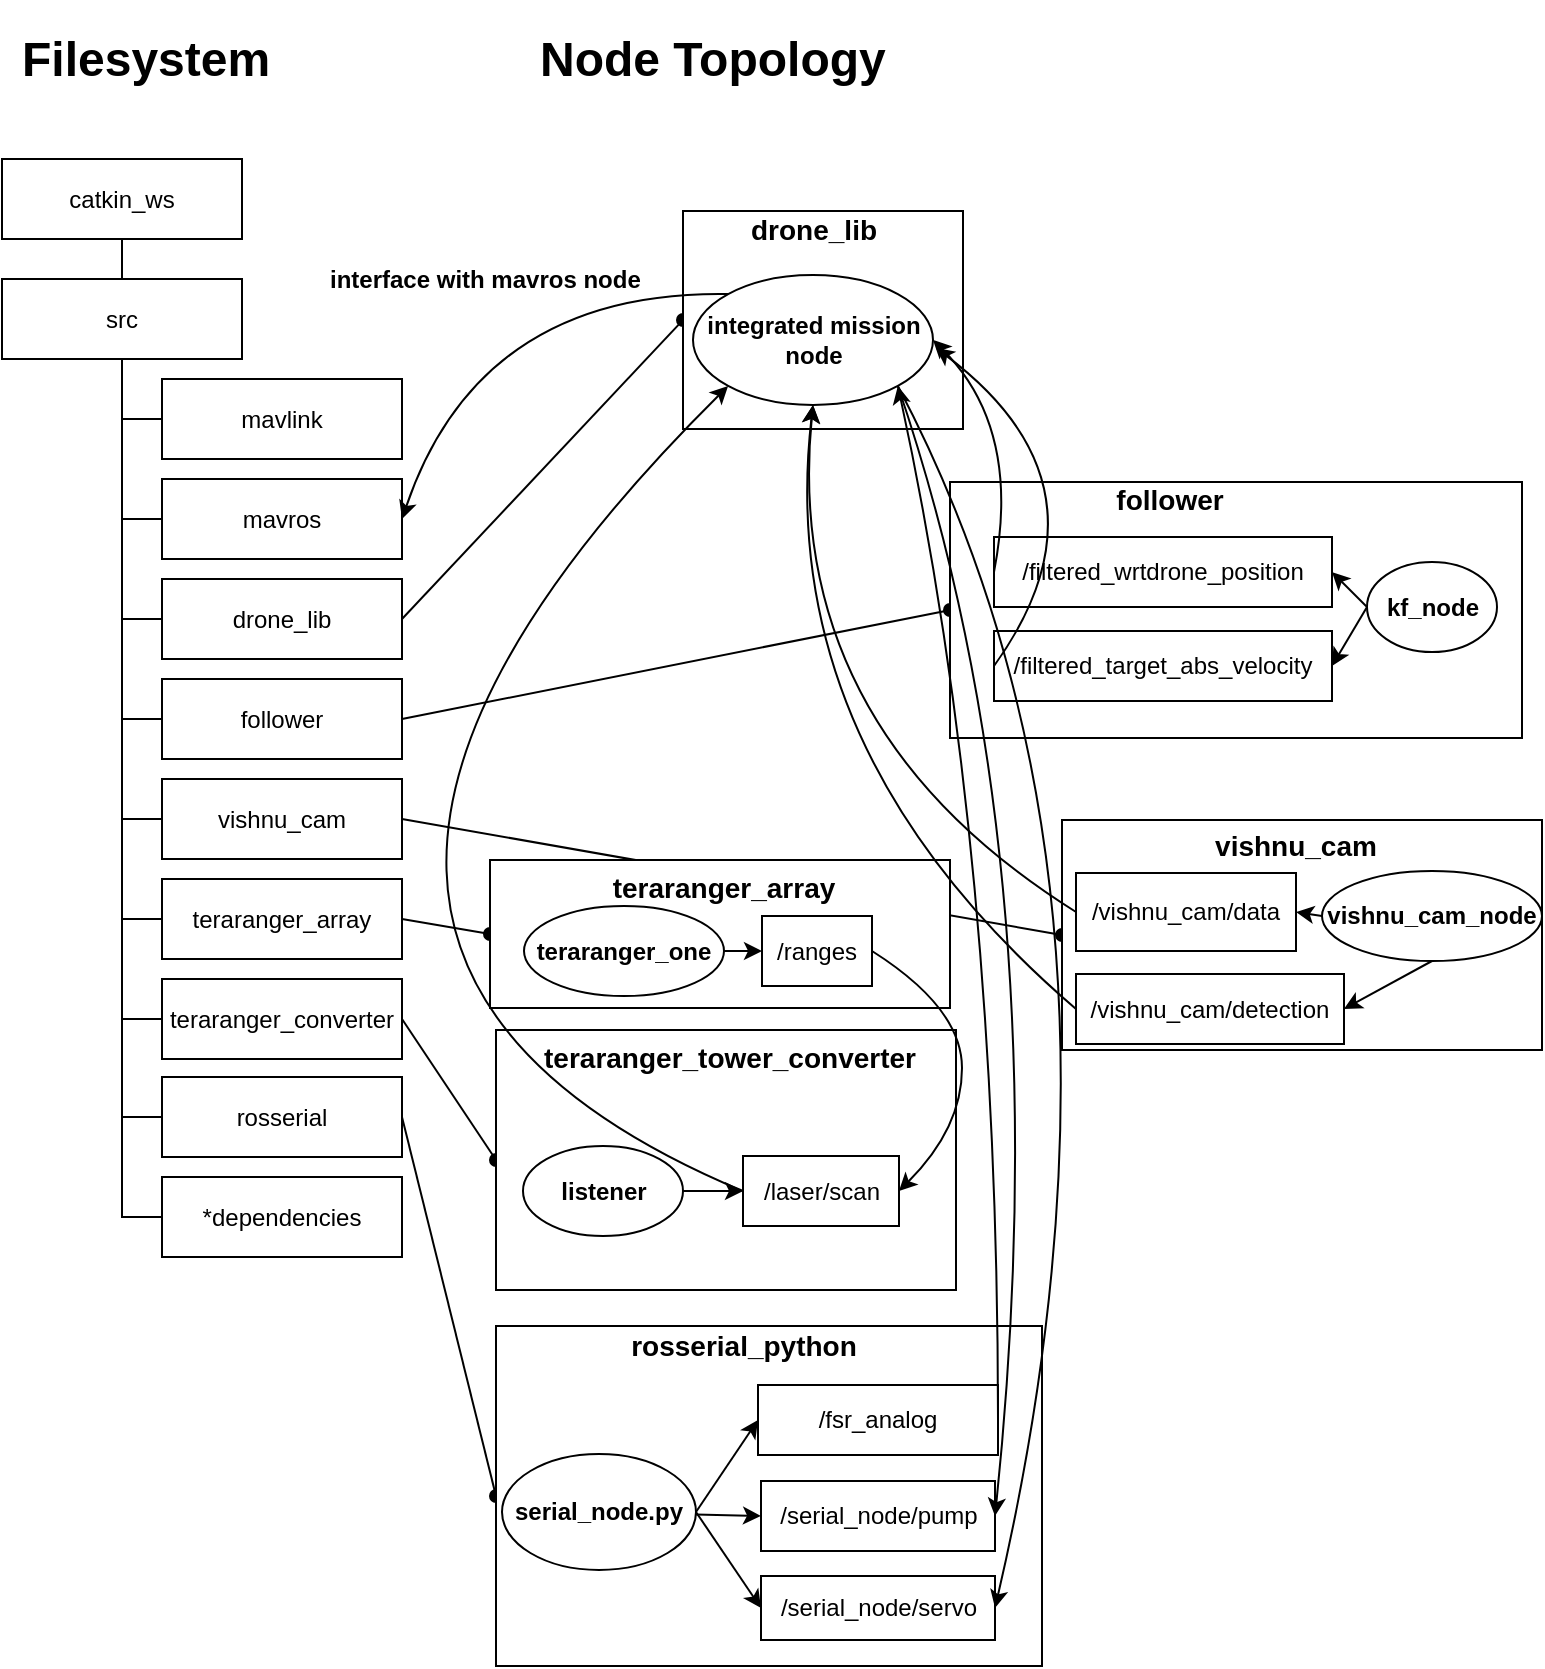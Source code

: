 <mxfile version="10.7.7" type="github"><diagram id="eN8jNN-qrOfWh6E4UCxf" name="Page-1"><mxGraphModel dx="840" dy="404" grid="1" gridSize="10" guides="1" tooltips="1" connect="1" arrows="0" fold="1" page="1" pageScale="1" pageWidth="827" pageHeight="1169" math="0" shadow="0"><root><mxCell id="0"/><mxCell id="1" parent="0"/><mxCell id="c_oRmdnFLjRtVuZwoYHz-2" style="rounded=0;orthogonalLoop=1;jettySize=auto;html=1;exitX=0.5;exitY=1;exitDx=0;exitDy=0;endArrow=none;endFill=0;entryX=0.5;entryY=0;entryDx=0;entryDy=0;fontSize=12;" edge="1" parent="1" source="c_oRmdnFLjRtVuZwoYHz-1" target="c_oRmdnFLjRtVuZwoYHz-3"><mxGeometry relative="1" as="geometry"><mxPoint x="110" y="165.5" as="targetPoint"/></mxGeometry></mxCell><mxCell id="c_oRmdnFLjRtVuZwoYHz-1" value="catkin_ws" style="rounded=0;whiteSpace=wrap;html=1;fontSize=12;" vertex="1" parent="1"><mxGeometry x="50" y="105.5" width="120" height="40" as="geometry"/></mxCell><mxCell id="c_oRmdnFLjRtVuZwoYHz-4" style="edgeStyle=none;rounded=0;orthogonalLoop=1;jettySize=auto;html=1;exitX=0.5;exitY=1;exitDx=0;exitDy=0;endArrow=none;endFill=0;fontSize=12;" edge="1" parent="1" source="c_oRmdnFLjRtVuZwoYHz-3"><mxGeometry relative="1" as="geometry"><mxPoint x="130" y="235.5" as="targetPoint"/><Array as="points"><mxPoint x="110" y="235.5"/></Array></mxGeometry></mxCell><mxCell id="c_oRmdnFLjRtVuZwoYHz-3" value="src&lt;br style=&quot;font-size: 12px;&quot;&gt;" style="rounded=0;whiteSpace=wrap;html=1;fontSize=12;" vertex="1" parent="1"><mxGeometry x="50" y="165.5" width="120" height="40" as="geometry"/></mxCell><mxCell id="c_oRmdnFLjRtVuZwoYHz-5" value="mavlink&lt;br style=&quot;font-size: 12px;&quot;&gt;" style="rounded=0;whiteSpace=wrap;html=1;fontSize=12;" vertex="1" parent="1"><mxGeometry x="130" y="215.5" width="120" height="40" as="geometry"/></mxCell><mxCell id="c_oRmdnFLjRtVuZwoYHz-6" style="edgeStyle=none;rounded=0;orthogonalLoop=1;jettySize=auto;html=1;endArrow=none;endFill=0;entryX=0;entryY=0.5;entryDx=0;entryDy=0;fontSize=12;" edge="1" parent="1" target="c_oRmdnFLjRtVuZwoYHz-7"><mxGeometry relative="1" as="geometry"><mxPoint x="130" y="295.5" as="targetPoint"/><mxPoint x="110" y="235.5" as="sourcePoint"/><Array as="points"><mxPoint x="110" y="285.5"/></Array></mxGeometry></mxCell><mxCell id="c_oRmdnFLjRtVuZwoYHz-7" value="mavros&lt;br style=&quot;font-size: 12px;&quot;&gt;" style="rounded=0;whiteSpace=wrap;html=1;fontSize=12;" vertex="1" parent="1"><mxGeometry x="130" y="265.5" width="120" height="40" as="geometry"/></mxCell><mxCell id="c_oRmdnFLjRtVuZwoYHz-8" style="edgeStyle=none;rounded=0;orthogonalLoop=1;jettySize=auto;html=1;endArrow=none;endFill=0;entryX=0;entryY=0.5;entryDx=0;entryDy=0;fontSize=12;" edge="1" parent="1" target="c_oRmdnFLjRtVuZwoYHz-9"><mxGeometry relative="1" as="geometry"><mxPoint x="130" y="355.5" as="targetPoint"/><mxPoint x="110" y="285.5" as="sourcePoint"/><Array as="points"><mxPoint x="110" y="335.5"/></Array></mxGeometry></mxCell><mxCell id="c_oRmdnFLjRtVuZwoYHz-32" style="edgeStyle=none;rounded=0;orthogonalLoop=1;jettySize=auto;html=1;exitX=1;exitY=0.5;exitDx=0;exitDy=0;endArrow=oval;endFill=1;fontSize=12;entryX=0;entryY=0.5;entryDx=0;entryDy=0;" edge="1" parent="1" source="c_oRmdnFLjRtVuZwoYHz-9" target="c_oRmdnFLjRtVuZwoYHz-37"><mxGeometry relative="1" as="geometry"><mxPoint x="285" y="336" as="targetPoint"/></mxGeometry></mxCell><mxCell id="c_oRmdnFLjRtVuZwoYHz-9" value="drone_lib&lt;br style=&quot;font-size: 12px;&quot;&gt;" style="rounded=0;whiteSpace=wrap;html=1;fontSize=12;" vertex="1" parent="1"><mxGeometry x="130" y="315.5" width="120" height="40" as="geometry"/></mxCell><mxCell id="c_oRmdnFLjRtVuZwoYHz-10" style="edgeStyle=none;rounded=0;orthogonalLoop=1;jettySize=auto;html=1;endArrow=none;endFill=0;entryX=0;entryY=0.5;entryDx=0;entryDy=0;fontSize=12;" edge="1" parent="1" target="c_oRmdnFLjRtVuZwoYHz-11"><mxGeometry relative="1" as="geometry"><mxPoint x="130" y="405.5" as="targetPoint"/><mxPoint x="110" y="335.5" as="sourcePoint"/><Array as="points"><mxPoint x="110" y="385.5"/></Array></mxGeometry></mxCell><mxCell id="c_oRmdnFLjRtVuZwoYHz-49" style="edgeStyle=none;rounded=0;orthogonalLoop=1;jettySize=auto;html=1;exitX=1;exitY=0.5;exitDx=0;exitDy=0;entryX=0;entryY=0.5;entryDx=0;entryDy=0;endArrow=oval;endFill=1;fontSize=12;" edge="1" parent="1" source="c_oRmdnFLjRtVuZwoYHz-11" target="c_oRmdnFLjRtVuZwoYHz-43"><mxGeometry relative="1" as="geometry"/></mxCell><mxCell id="c_oRmdnFLjRtVuZwoYHz-11" value="follower&lt;br style=&quot;font-size: 12px;&quot;&gt;" style="rounded=0;whiteSpace=wrap;html=1;fontSize=12;" vertex="1" parent="1"><mxGeometry x="130" y="365.5" width="120" height="40" as="geometry"/></mxCell><mxCell id="c_oRmdnFLjRtVuZwoYHz-12" style="edgeStyle=none;rounded=0;orthogonalLoop=1;jettySize=auto;html=1;endArrow=none;endFill=0;entryX=0;entryY=0.5;entryDx=0;entryDy=0;fontSize=12;" edge="1" parent="1" target="c_oRmdnFLjRtVuZwoYHz-13"><mxGeometry relative="1" as="geometry"><mxPoint x="130" y="455.5" as="targetPoint"/><mxPoint x="110" y="385.5" as="sourcePoint"/><Array as="points"><mxPoint x="110" y="435.5"/></Array></mxGeometry></mxCell><mxCell id="c_oRmdnFLjRtVuZwoYHz-64" style="edgeStyle=none;rounded=0;orthogonalLoop=1;jettySize=auto;html=1;exitX=1;exitY=0.5;exitDx=0;exitDy=0;entryX=0;entryY=0.5;entryDx=0;entryDy=0;endArrow=oval;endFill=1;fontSize=12;" edge="1" parent="1" source="c_oRmdnFLjRtVuZwoYHz-13" target="c_oRmdnFLjRtVuZwoYHz-59"><mxGeometry relative="1" as="geometry"/></mxCell><mxCell id="c_oRmdnFLjRtVuZwoYHz-13" value="vishnu_cam&lt;br style=&quot;font-size: 12px;&quot;&gt;" style="rounded=0;whiteSpace=wrap;html=1;fontSize=12;" vertex="1" parent="1"><mxGeometry x="130" y="415.5" width="120" height="40" as="geometry"/></mxCell><mxCell id="c_oRmdnFLjRtVuZwoYHz-14" style="edgeStyle=none;rounded=0;orthogonalLoop=1;jettySize=auto;html=1;endArrow=none;endFill=0;entryX=0;entryY=0.5;entryDx=0;entryDy=0;fontSize=12;" edge="1" parent="1" target="c_oRmdnFLjRtVuZwoYHz-15"><mxGeometry relative="1" as="geometry"><mxPoint x="130" y="505.5" as="targetPoint"/><mxPoint x="110" y="435.5" as="sourcePoint"/><Array as="points"><mxPoint x="110" y="485.5"/></Array></mxGeometry></mxCell><mxCell id="c_oRmdnFLjRtVuZwoYHz-57" style="edgeStyle=none;rounded=0;orthogonalLoop=1;jettySize=auto;html=1;exitX=1;exitY=0.5;exitDx=0;exitDy=0;entryX=0;entryY=0.5;entryDx=0;entryDy=0;endArrow=oval;endFill=1;fontSize=12;" edge="1" parent="1" source="c_oRmdnFLjRtVuZwoYHz-15" target="c_oRmdnFLjRtVuZwoYHz-50"><mxGeometry relative="1" as="geometry"/></mxCell><mxCell id="c_oRmdnFLjRtVuZwoYHz-15" value="teraranger_array&lt;br style=&quot;font-size: 12px;&quot;&gt;" style="rounded=0;whiteSpace=wrap;html=1;fontSize=12;" vertex="1" parent="1"><mxGeometry x="130" y="465.5" width="120" height="40" as="geometry"/></mxCell><mxCell id="c_oRmdnFLjRtVuZwoYHz-16" style="edgeStyle=none;rounded=0;orthogonalLoop=1;jettySize=auto;html=1;endArrow=none;endFill=0;entryX=0;entryY=0.5;entryDx=0;entryDy=0;fontSize=12;" edge="1" parent="1" target="c_oRmdnFLjRtVuZwoYHz-17"><mxGeometry relative="1" as="geometry"><mxPoint x="130" y="555.5" as="targetPoint"/><mxPoint x="110" y="485.5" as="sourcePoint"/><Array as="points"><mxPoint x="110" y="535.5"/></Array></mxGeometry></mxCell><mxCell id="c_oRmdnFLjRtVuZwoYHz-58" style="edgeStyle=none;rounded=0;orthogonalLoop=1;jettySize=auto;html=1;exitX=1;exitY=0.5;exitDx=0;exitDy=0;entryX=0;entryY=0.5;entryDx=0;entryDy=0;endArrow=oval;endFill=1;fontSize=12;" edge="1" parent="1" source="c_oRmdnFLjRtVuZwoYHz-17" target="c_oRmdnFLjRtVuZwoYHz-54"><mxGeometry relative="1" as="geometry"/></mxCell><mxCell id="c_oRmdnFLjRtVuZwoYHz-17" value="teraranger_converter&lt;br style=&quot;font-size: 12px;&quot;&gt;" style="rounded=0;whiteSpace=wrap;html=1;fontSize=12;" vertex="1" parent="1"><mxGeometry x="130" y="515.5" width="120" height="40" as="geometry"/></mxCell><mxCell id="c_oRmdnFLjRtVuZwoYHz-18" style="edgeStyle=none;rounded=0;orthogonalLoop=1;jettySize=auto;html=1;endArrow=none;endFill=0;entryX=0;entryY=0.5;entryDx=0;entryDy=0;fontSize=12;" edge="1" parent="1" target="c_oRmdnFLjRtVuZwoYHz-19"><mxGeometry relative="1" as="geometry"><mxPoint x="130" y="604.5" as="targetPoint"/><mxPoint x="110" y="534.5" as="sourcePoint"/><Array as="points"><mxPoint x="110" y="584.5"/></Array></mxGeometry></mxCell><mxCell id="c_oRmdnFLjRtVuZwoYHz-31" style="edgeStyle=none;rounded=0;orthogonalLoop=1;jettySize=auto;html=1;exitX=1;exitY=0.5;exitDx=0;exitDy=0;endArrow=oval;endFill=1;fontSize=12;entryX=0;entryY=0.5;entryDx=0;entryDy=0;" edge="1" parent="1" source="c_oRmdnFLjRtVuZwoYHz-19" target="c_oRmdnFLjRtVuZwoYHz-22"><mxGeometry relative="1" as="geometry"><mxPoint x="310" y="585" as="targetPoint"/></mxGeometry></mxCell><mxCell id="c_oRmdnFLjRtVuZwoYHz-19" value="rosserial&lt;br style=&quot;font-size: 12px;&quot;&gt;" style="rounded=0;whiteSpace=wrap;html=1;fontSize=12;" vertex="1" parent="1"><mxGeometry x="130" y="564.5" width="120" height="40" as="geometry"/></mxCell><mxCell id="c_oRmdnFLjRtVuZwoYHz-20" style="edgeStyle=none;rounded=0;orthogonalLoop=1;jettySize=auto;html=1;endArrow=none;endFill=0;entryX=0;entryY=0.5;entryDx=0;entryDy=0;fontSize=12;" edge="1" parent="1" target="c_oRmdnFLjRtVuZwoYHz-21"><mxGeometry relative="1" as="geometry"><mxPoint x="130" y="654.5" as="targetPoint"/><mxPoint x="110" y="584.5" as="sourcePoint"/><Array as="points"><mxPoint x="110" y="634.5"/></Array></mxGeometry></mxCell><mxCell id="c_oRmdnFLjRtVuZwoYHz-21" value="*dependencies&lt;br style=&quot;font-size: 12px&quot;&gt;" style="rounded=0;whiteSpace=wrap;html=1;fontSize=12;" vertex="1" parent="1"><mxGeometry x="130" y="614.5" width="120" height="40" as="geometry"/></mxCell><mxCell id="c_oRmdnFLjRtVuZwoYHz-22" value="" style="rounded=0;whiteSpace=wrap;html=1;fontSize=12;" vertex="1" parent="1"><mxGeometry x="297" y="689" width="273" height="170" as="geometry"/></mxCell><mxCell id="c_oRmdnFLjRtVuZwoYHz-24" value="&lt;h1&gt;Filesystem&lt;/h1&gt;" style="text;html=1;strokeColor=none;fillColor=none;spacing=5;spacingTop=-20;whiteSpace=wrap;overflow=hidden;rounded=0;fontSize=12;" vertex="1" parent="1"><mxGeometry x="55" y="36" width="150" height="40" as="geometry"/></mxCell><mxCell id="c_oRmdnFLjRtVuZwoYHz-25" value="&lt;h1&gt;Node Topology&lt;/h1&gt;" style="text;html=1;strokeColor=none;fillColor=none;spacing=5;spacingTop=-20;whiteSpace=wrap;overflow=hidden;rounded=0;fontSize=12;" vertex="1" parent="1"><mxGeometry x="314" y="36" width="222" height="40" as="geometry"/></mxCell><mxCell id="c_oRmdnFLjRtVuZwoYHz-26" value="&lt;b&gt;&lt;font style=&quot;font-size: 14px&quot;&gt;rosserial_python&lt;/font&gt;&lt;/b&gt;" style="text;html=1;strokeColor=none;fillColor=none;align=center;verticalAlign=middle;whiteSpace=wrap;rounded=0;fontSize=12;" vertex="1" parent="1"><mxGeometry x="400.5" y="689" width="40" height="20" as="geometry"/></mxCell><mxCell id="c_oRmdnFLjRtVuZwoYHz-28" value="/fsr_analog" style="rounded=0;whiteSpace=wrap;html=1;fontSize=12;" vertex="1" parent="1"><mxGeometry x="428" y="718.5" width="120" height="35" as="geometry"/></mxCell><mxCell id="c_oRmdnFLjRtVuZwoYHz-80" style="edgeStyle=none;curved=1;orthogonalLoop=1;jettySize=auto;html=1;exitX=0;exitY=0.5;exitDx=0;exitDy=0;startArrow=classic;startFill=1;endArrow=none;endFill=0;strokeColor=#000000;fontSize=12;" edge="1" parent="1" source="c_oRmdnFLjRtVuZwoYHz-29" target="c_oRmdnFLjRtVuZwoYHz-78"><mxGeometry relative="1" as="geometry"/></mxCell><mxCell id="c_oRmdnFLjRtVuZwoYHz-29" value="/serial_node/pump" style="rounded=0;whiteSpace=wrap;html=1;fontSize=12;" vertex="1" parent="1"><mxGeometry x="429.5" y="766.5" width="117" height="35" as="geometry"/></mxCell><mxCell id="c_oRmdnFLjRtVuZwoYHz-30" value="/serial_node/servo" style="rounded=0;whiteSpace=wrap;html=1;fontSize=12;" vertex="1" parent="1"><mxGeometry x="429.5" y="814" width="117" height="32" as="geometry"/></mxCell><mxCell id="c_oRmdnFLjRtVuZwoYHz-37" value="" style="rounded=0;whiteSpace=wrap;html=1;fontSize=12;" vertex="1" parent="1"><mxGeometry x="390.5" y="131.5" width="140" height="109" as="geometry"/></mxCell><mxCell id="c_oRmdnFLjRtVuZwoYHz-38" value="&lt;b&gt;&lt;font style=&quot;font-size: 14px&quot;&gt;drone_lib&lt;/font&gt;&lt;/b&gt;" style="text;html=1;strokeColor=none;fillColor=none;align=center;verticalAlign=middle;whiteSpace=wrap;rounded=0;fontSize=12;" vertex="1" parent="1"><mxGeometry x="435.5" y="131" width="40" height="20" as="geometry"/></mxCell><mxCell id="c_oRmdnFLjRtVuZwoYHz-42" value="&lt;b&gt;integrated mission&lt;br&gt;node&lt;br&gt;&lt;/b&gt;" style="ellipse;whiteSpace=wrap;html=1;fontSize=12;" vertex="1" parent="1"><mxGeometry x="395.5" y="163.5" width="120" height="65" as="geometry"/></mxCell><mxCell id="c_oRmdnFLjRtVuZwoYHz-43" value="" style="rounded=0;whiteSpace=wrap;html=1;fontSize=12;" vertex="1" parent="1"><mxGeometry x="524" y="267" width="286" height="128" as="geometry"/></mxCell><mxCell id="c_oRmdnFLjRtVuZwoYHz-44" value="&lt;b&gt;&lt;font style=&quot;font-size: 14px&quot;&gt;follower&lt;/font&gt;&lt;/b&gt;" style="text;html=1;strokeColor=none;fillColor=none;align=center;verticalAlign=middle;whiteSpace=wrap;rounded=0;fontSize=12;" vertex="1" parent="1"><mxGeometry x="614" y="265.5" width="40" height="20" as="geometry"/></mxCell><mxCell id="c_oRmdnFLjRtVuZwoYHz-45" value="/filtered_wrtdrone_position" style="rounded=0;whiteSpace=wrap;html=1;fontSize=12;" vertex="1" parent="1"><mxGeometry x="546" y="294.5" width="169" height="35" as="geometry"/></mxCell><mxCell id="c_oRmdnFLjRtVuZwoYHz-48" value="/filtered_target_abs_velocity" style="rounded=0;whiteSpace=wrap;html=1;fontSize=12;" vertex="1" parent="1"><mxGeometry x="546" y="341.5" width="169" height="35" as="geometry"/></mxCell><mxCell id="c_oRmdnFLjRtVuZwoYHz-50" value="" style="rounded=0;whiteSpace=wrap;html=1;fontSize=12;" vertex="1" parent="1"><mxGeometry x="294" y="456" width="230" height="74" as="geometry"/></mxCell><mxCell id="c_oRmdnFLjRtVuZwoYHz-51" value="&lt;b&gt;&lt;font style=&quot;font-size: 14px&quot;&gt;teraranger_array&lt;/font&gt;&lt;/b&gt;" style="text;html=1;strokeColor=none;fillColor=none;align=center;verticalAlign=middle;whiteSpace=wrap;rounded=0;fontSize=12;" vertex="1" parent="1"><mxGeometry x="390.5" y="460" width="40" height="20" as="geometry"/></mxCell><mxCell id="c_oRmdnFLjRtVuZwoYHz-52" value="/ranges" style="rounded=0;whiteSpace=wrap;html=1;fontSize=12;" vertex="1" parent="1"><mxGeometry x="430" y="484" width="55" height="35" as="geometry"/></mxCell><mxCell id="c_oRmdnFLjRtVuZwoYHz-54" value="" style="rounded=0;whiteSpace=wrap;html=1;fontSize=12;" vertex="1" parent="1"><mxGeometry x="297" y="541" width="230" height="130" as="geometry"/></mxCell><mxCell id="c_oRmdnFLjRtVuZwoYHz-55" value="&lt;b&gt;&lt;font style=&quot;font-size: 14px&quot;&gt;teraranger_tower_converter&lt;/font&gt;&lt;/b&gt;" style="text;html=1;strokeColor=none;fillColor=none;align=center;verticalAlign=middle;whiteSpace=wrap;rounded=0;fontSize=12;" vertex="1" parent="1"><mxGeometry x="393.5" y="544.5" width="40" height="20" as="geometry"/></mxCell><mxCell id="c_oRmdnFLjRtVuZwoYHz-56" value="/laser/scan" style="rounded=0;whiteSpace=wrap;html=1;fontSize=12;" vertex="1" parent="1"><mxGeometry x="420.5" y="604" width="78" height="35" as="geometry"/></mxCell><mxCell id="c_oRmdnFLjRtVuZwoYHz-59" value="" style="rounded=0;whiteSpace=wrap;html=1;fontSize=12;" vertex="1" parent="1"><mxGeometry x="580" y="436" width="240" height="115" as="geometry"/></mxCell><mxCell id="c_oRmdnFLjRtVuZwoYHz-60" value="&lt;b&gt;&lt;font style=&quot;font-size: 14px&quot;&gt;vishnu_cam&lt;/font&gt;&lt;/b&gt;" style="text;html=1;strokeColor=none;fillColor=none;align=center;verticalAlign=middle;whiteSpace=wrap;rounded=0;fontSize=12;" vertex="1" parent="1"><mxGeometry x="676.5" y="439" width="40" height="20" as="geometry"/></mxCell><mxCell id="c_oRmdnFLjRtVuZwoYHz-61" value="/vishnu_cam/data" style="rounded=0;whiteSpace=wrap;html=1;fontSize=12;" vertex="1" parent="1"><mxGeometry x="587" y="462.5" width="110" height="39" as="geometry"/></mxCell><mxCell id="c_oRmdnFLjRtVuZwoYHz-62" value="/vishnu_cam/detection" style="rounded=0;whiteSpace=wrap;html=1;fontSize=12;" vertex="1" parent="1"><mxGeometry x="587" y="513" width="134" height="35" as="geometry"/></mxCell><mxCell id="c_oRmdnFLjRtVuZwoYHz-63" value="" style="curved=1;endArrow=classic;html=1;fontSize=12;entryX=1;entryY=0.5;entryDx=0;entryDy=0;exitX=0;exitY=0;exitDx=0;exitDy=0;" edge="1" parent="1" source="c_oRmdnFLjRtVuZwoYHz-42" target="c_oRmdnFLjRtVuZwoYHz-7"><mxGeometry width="50" height="50" relative="1" as="geometry"><mxPoint x="339" y="171" as="sourcePoint"/><mxPoint x="289" y="221" as="targetPoint"/><Array as="points"><mxPoint x="289" y="171"/></Array></mxGeometry></mxCell><mxCell id="c_oRmdnFLjRtVuZwoYHz-66" style="edgeStyle=none;orthogonalLoop=1;jettySize=auto;html=1;exitX=1;exitY=0.5;exitDx=0;exitDy=0;entryX=0;entryY=0.5;entryDx=0;entryDy=0;endArrow=none;endFill=0;fontSize=12;strokeColor=#000000;curved=1;startArrow=classic;startFill=1;" edge="1" parent="1" source="c_oRmdnFLjRtVuZwoYHz-42" target="c_oRmdnFLjRtVuZwoYHz-45"><mxGeometry relative="1" as="geometry"><Array as="points"><mxPoint x="560" y="240"/></Array></mxGeometry></mxCell><mxCell id="c_oRmdnFLjRtVuZwoYHz-68" style="edgeStyle=none;orthogonalLoop=1;jettySize=auto;html=1;entryX=0;entryY=0.5;entryDx=0;entryDy=0;endArrow=none;endFill=0;fontSize=12;strokeColor=#000000;curved=1;startArrow=classic;startFill=1;" edge="1" parent="1" target="c_oRmdnFLjRtVuZwoYHz-48"><mxGeometry relative="1" as="geometry"><mxPoint x="517" y="200" as="sourcePoint"/><mxPoint x="547" y="355.5" as="targetPoint"/><Array as="points"><mxPoint x="610" y="270"/></Array></mxGeometry></mxCell><mxCell id="c_oRmdnFLjRtVuZwoYHz-69" style="edgeStyle=none;orthogonalLoop=1;jettySize=auto;html=1;exitX=0.5;exitY=1;exitDx=0;exitDy=0;entryX=0;entryY=0.5;entryDx=0;entryDy=0;endArrow=none;endFill=0;fontSize=12;strokeColor=#000000;curved=1;startArrow=classic;startFill=1;" edge="1" parent="1" source="c_oRmdnFLjRtVuZwoYHz-42" target="c_oRmdnFLjRtVuZwoYHz-61"><mxGeometry relative="1" as="geometry"><mxPoint x="480" y="343.5" as="sourcePoint"/><mxPoint x="510" y="459.5" as="targetPoint"/><Array as="points"><mxPoint x="440" y="390"/></Array></mxGeometry></mxCell><mxCell id="c_oRmdnFLjRtVuZwoYHz-70" style="edgeStyle=none;orthogonalLoop=1;jettySize=auto;html=1;exitX=0.5;exitY=1;exitDx=0;exitDy=0;entryX=0;entryY=0.5;entryDx=0;entryDy=0;endArrow=none;endFill=0;fontSize=12;strokeColor=#000000;curved=1;startArrow=classic;startFill=1;" edge="1" parent="1" source="c_oRmdnFLjRtVuZwoYHz-42" target="c_oRmdnFLjRtVuZwoYHz-62"><mxGeometry relative="1" as="geometry"><mxPoint x="451.5" y="239.5" as="sourcePoint"/><mxPoint x="556.5" y="491.5" as="targetPoint"/><Array as="points"><mxPoint x="435.5" y="400.5"/></Array></mxGeometry></mxCell><mxCell id="c_oRmdnFLjRtVuZwoYHz-71" style="edgeStyle=none;orthogonalLoop=1;jettySize=auto;html=1;exitX=1;exitY=0.5;exitDx=0;exitDy=0;entryX=1;entryY=0.5;entryDx=0;entryDy=0;endArrow=classic;endFill=1;fontSize=12;strokeColor=#000000;curved=1;startArrow=none;startFill=0;" edge="1" parent="1" source="c_oRmdnFLjRtVuZwoYHz-52" target="c_oRmdnFLjRtVuZwoYHz-56"><mxGeometry relative="1" as="geometry"><mxPoint x="534" y="449.5" as="sourcePoint"/><mxPoint x="639" y="701.5" as="targetPoint"/><Array as="points"><mxPoint x="530" y="530"/><mxPoint x="530" y="590"/></Array></mxGeometry></mxCell><mxCell id="c_oRmdnFLjRtVuZwoYHz-72" style="edgeStyle=none;orthogonalLoop=1;jettySize=auto;html=1;exitX=0;exitY=1;exitDx=0;exitDy=0;entryX=0;entryY=0.5;entryDx=0;entryDy=0;endArrow=none;endFill=0;fontSize=12;strokeColor=#000000;curved=1;startArrow=classic;startFill=1;" edge="1" parent="1" source="c_oRmdnFLjRtVuZwoYHz-42" target="c_oRmdnFLjRtVuZwoYHz-56"><mxGeometry relative="1" as="geometry"><mxPoint x="486" y="259" as="sourcePoint"/><mxPoint x="591" y="511" as="targetPoint"/><Array as="points"><mxPoint x="130" y="500"/></Array></mxGeometry></mxCell><mxCell id="c_oRmdnFLjRtVuZwoYHz-73" style="edgeStyle=none;orthogonalLoop=1;jettySize=auto;html=1;exitX=1;exitY=1;exitDx=0;exitDy=0;entryX=1;entryY=0.5;entryDx=0;entryDy=0;endArrow=none;endFill=0;fontSize=12;strokeColor=#000000;curved=1;startArrow=classic;startFill=1;" edge="1" parent="1" source="c_oRmdnFLjRtVuZwoYHz-42" target="c_oRmdnFLjRtVuZwoYHz-28"><mxGeometry relative="1" as="geometry"><mxPoint x="496" y="269" as="sourcePoint"/><mxPoint x="601" y="521" as="targetPoint"/><Array as="points"><mxPoint x="548" y="450"/></Array></mxGeometry></mxCell><mxCell id="c_oRmdnFLjRtVuZwoYHz-75" style="edgeStyle=none;orthogonalLoop=1;jettySize=auto;html=1;exitX=1;exitY=1;exitDx=0;exitDy=0;entryX=1;entryY=0.5;entryDx=0;entryDy=0;endArrow=classic;endFill=1;fontSize=12;strokeColor=#000000;curved=1;startArrow=none;startFill=0;" edge="1" parent="1" source="c_oRmdnFLjRtVuZwoYHz-42" target="c_oRmdnFLjRtVuZwoYHz-29"><mxGeometry relative="1" as="geometry"><mxPoint x="508" y="229" as="sourcePoint"/><mxPoint x="449" y="682" as="targetPoint"/><Array as="points"><mxPoint x="580" y="460"/></Array></mxGeometry></mxCell><mxCell id="c_oRmdnFLjRtVuZwoYHz-76" style="edgeStyle=none;orthogonalLoop=1;jettySize=auto;html=1;entryX=1;entryY=0.5;entryDx=0;entryDy=0;endArrow=classic;endFill=1;fontSize=12;strokeColor=#000000;curved=1;startArrow=none;startFill=0;exitX=1;exitY=1;exitDx=0;exitDy=0;" edge="1" parent="1" source="c_oRmdnFLjRtVuZwoYHz-42" target="c_oRmdnFLjRtVuZwoYHz-30"><mxGeometry relative="1" as="geometry"><mxPoint x="500" y="220" as="sourcePoint"/><mxPoint x="447" y="730" as="targetPoint"/><Array as="points"><mxPoint x="630" y="470"/></Array></mxGeometry></mxCell><mxCell id="c_oRmdnFLjRtVuZwoYHz-77" value="&lt;b&gt;interface with mavros node&lt;/b&gt;" style="text;html=1;resizable=0;points=[];autosize=1;align=left;verticalAlign=top;spacingTop=-4;fontSize=12;" vertex="1" parent="1"><mxGeometry x="212" y="155.5" width="170" height="20" as="geometry"/></mxCell><mxCell id="c_oRmdnFLjRtVuZwoYHz-79" style="edgeStyle=none;curved=1;orthogonalLoop=1;jettySize=auto;html=1;exitX=1;exitY=0.5;exitDx=0;exitDy=0;entryX=0;entryY=0.5;entryDx=0;entryDy=0;startArrow=none;startFill=0;endArrow=classic;endFill=1;strokeColor=#000000;fontSize=12;" edge="1" parent="1" source="c_oRmdnFLjRtVuZwoYHz-78" target="c_oRmdnFLjRtVuZwoYHz-28"><mxGeometry relative="1" as="geometry"/></mxCell><mxCell id="c_oRmdnFLjRtVuZwoYHz-81" style="edgeStyle=none;curved=1;orthogonalLoop=1;jettySize=auto;html=1;exitX=1;exitY=0.5;exitDx=0;exitDy=0;entryX=0;entryY=0.5;entryDx=0;entryDy=0;startArrow=none;startFill=0;endArrow=classic;endFill=1;strokeColor=#000000;fontSize=12;" edge="1" parent="1" source="c_oRmdnFLjRtVuZwoYHz-78" target="c_oRmdnFLjRtVuZwoYHz-30"><mxGeometry relative="1" as="geometry"/></mxCell><mxCell id="c_oRmdnFLjRtVuZwoYHz-78" value="&lt;b&gt;serial_node.py&lt;br&gt;&lt;/b&gt;" style="ellipse;whiteSpace=wrap;html=1;fontSize=12;" vertex="1" parent="1"><mxGeometry x="300" y="753" width="97" height="58" as="geometry"/></mxCell><mxCell id="c_oRmdnFLjRtVuZwoYHz-83" style="edgeStyle=none;curved=1;orthogonalLoop=1;jettySize=auto;html=1;exitX=1;exitY=0.5;exitDx=0;exitDy=0;entryX=0;entryY=0.5;entryDx=0;entryDy=0;startArrow=none;startFill=0;endArrow=classic;endFill=1;strokeColor=#000000;fontSize=12;" edge="1" parent="1" source="c_oRmdnFLjRtVuZwoYHz-82" target="c_oRmdnFLjRtVuZwoYHz-56"><mxGeometry relative="1" as="geometry"/></mxCell><mxCell id="c_oRmdnFLjRtVuZwoYHz-82" value="&lt;b&gt;listener&lt;br&gt;&lt;/b&gt;" style="ellipse;whiteSpace=wrap;html=1;fontSize=12;" vertex="1" parent="1"><mxGeometry x="310.5" y="599" width="80" height="45" as="geometry"/></mxCell><mxCell id="c_oRmdnFLjRtVuZwoYHz-86" style="edgeStyle=none;curved=1;orthogonalLoop=1;jettySize=auto;html=1;exitX=1;exitY=0.5;exitDx=0;exitDy=0;entryX=0;entryY=0.5;entryDx=0;entryDy=0;startArrow=none;startFill=0;endArrow=classic;endFill=1;strokeColor=#000000;fontSize=12;" edge="1" parent="1" source="c_oRmdnFLjRtVuZwoYHz-85" target="c_oRmdnFLjRtVuZwoYHz-52"><mxGeometry relative="1" as="geometry"/></mxCell><mxCell id="c_oRmdnFLjRtVuZwoYHz-85" value="&lt;b&gt;teraranger_one&lt;br&gt;&lt;/b&gt;" style="ellipse;whiteSpace=wrap;html=1;fontSize=12;" vertex="1" parent="1"><mxGeometry x="311" y="479" width="100" height="45" as="geometry"/></mxCell><mxCell id="c_oRmdnFLjRtVuZwoYHz-94" style="edgeStyle=none;curved=1;orthogonalLoop=1;jettySize=auto;html=1;exitX=0;exitY=0.5;exitDx=0;exitDy=0;entryX=1;entryY=0.5;entryDx=0;entryDy=0;startArrow=none;startFill=0;endArrow=classic;endFill=1;strokeColor=#000000;fontSize=12;" edge="1" parent="1" source="c_oRmdnFLjRtVuZwoYHz-92" target="c_oRmdnFLjRtVuZwoYHz-61"><mxGeometry relative="1" as="geometry"/></mxCell><mxCell id="c_oRmdnFLjRtVuZwoYHz-95" style="edgeStyle=none;curved=1;orthogonalLoop=1;jettySize=auto;html=1;exitX=0.5;exitY=1;exitDx=0;exitDy=0;entryX=1;entryY=0.5;entryDx=0;entryDy=0;startArrow=none;startFill=0;endArrow=classic;endFill=1;strokeColor=#000000;fontSize=12;" edge="1" parent="1" source="c_oRmdnFLjRtVuZwoYHz-92" target="c_oRmdnFLjRtVuZwoYHz-62"><mxGeometry relative="1" as="geometry"/></mxCell><mxCell id="c_oRmdnFLjRtVuZwoYHz-92" value="&lt;b&gt;vishnu_cam_node&lt;br&gt;&lt;/b&gt;" style="ellipse;whiteSpace=wrap;html=1;fontSize=12;" vertex="1" parent="1"><mxGeometry x="710" y="461.5" width="110" height="45" as="geometry"/></mxCell><mxCell id="c_oRmdnFLjRtVuZwoYHz-97" style="edgeStyle=none;curved=1;orthogonalLoop=1;jettySize=auto;html=1;exitX=0;exitY=0.5;exitDx=0;exitDy=0;entryX=1;entryY=0.5;entryDx=0;entryDy=0;startArrow=none;startFill=0;endArrow=classic;endFill=1;strokeColor=#000000;fontSize=12;" edge="1" parent="1" source="c_oRmdnFLjRtVuZwoYHz-96" target="c_oRmdnFLjRtVuZwoYHz-45"><mxGeometry relative="1" as="geometry"/></mxCell><mxCell id="c_oRmdnFLjRtVuZwoYHz-98" style="edgeStyle=none;curved=1;orthogonalLoop=1;jettySize=auto;html=1;exitX=0;exitY=0.5;exitDx=0;exitDy=0;entryX=1;entryY=0.5;entryDx=0;entryDy=0;startArrow=none;startFill=0;endArrow=classic;endFill=1;strokeColor=#000000;fontSize=12;" edge="1" parent="1" source="c_oRmdnFLjRtVuZwoYHz-96" target="c_oRmdnFLjRtVuZwoYHz-48"><mxGeometry relative="1" as="geometry"/></mxCell><mxCell id="c_oRmdnFLjRtVuZwoYHz-96" value="&lt;b&gt;kf_node&lt;br&gt;&lt;/b&gt;" style="ellipse;whiteSpace=wrap;html=1;fontSize=12;" vertex="1" parent="1"><mxGeometry x="732.5" y="307" width="65" height="45" as="geometry"/></mxCell></root></mxGraphModel></diagram></mxfile>